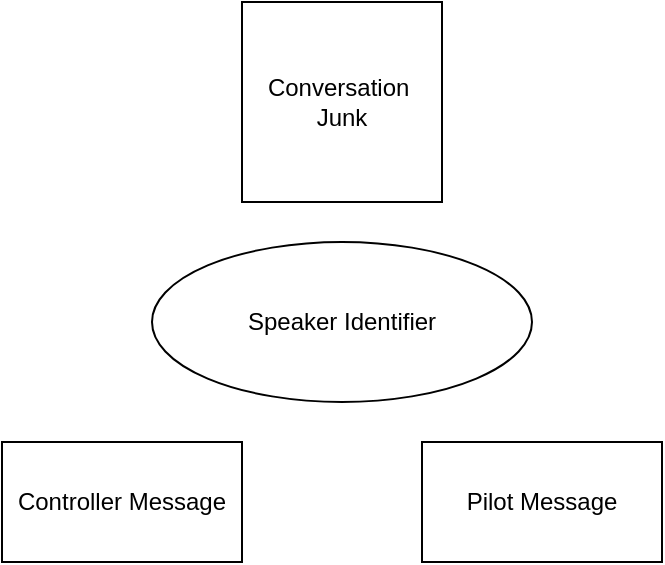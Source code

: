 <mxfile version="15.4.3" type="github">
  <diagram id="uLUJLdmSQ9rTjxenZyDd" name="Page-1">
    <mxGraphModel dx="1036" dy="571" grid="1" gridSize="10" guides="1" tooltips="1" connect="1" arrows="1" fold="1" page="1" pageScale="1" pageWidth="850" pageHeight="1100" math="0" shadow="0">
      <root>
        <mxCell id="0" />
        <mxCell id="1" parent="0" />
        <mxCell id="C3HF00l6cTvH6neyBcWD-1" value="Conversation&amp;nbsp;&lt;br&gt;Junk" style="whiteSpace=wrap;html=1;aspect=fixed;" vertex="1" parent="1">
          <mxGeometry x="360" y="40" width="100" height="100" as="geometry" />
        </mxCell>
        <mxCell id="C3HF00l6cTvH6neyBcWD-3" value="Controller Message" style="rounded=0;whiteSpace=wrap;html=1;" vertex="1" parent="1">
          <mxGeometry x="240" y="260" width="120" height="60" as="geometry" />
        </mxCell>
        <mxCell id="C3HF00l6cTvH6neyBcWD-4" value="Speaker Identifier" style="ellipse;whiteSpace=wrap;html=1;" vertex="1" parent="1">
          <mxGeometry x="315" y="160" width="190" height="80" as="geometry" />
        </mxCell>
        <mxCell id="C3HF00l6cTvH6neyBcWD-5" value="Pilot Message" style="rounded=0;whiteSpace=wrap;html=1;" vertex="1" parent="1">
          <mxGeometry x="450" y="260" width="120" height="60" as="geometry" />
        </mxCell>
      </root>
    </mxGraphModel>
  </diagram>
</mxfile>
